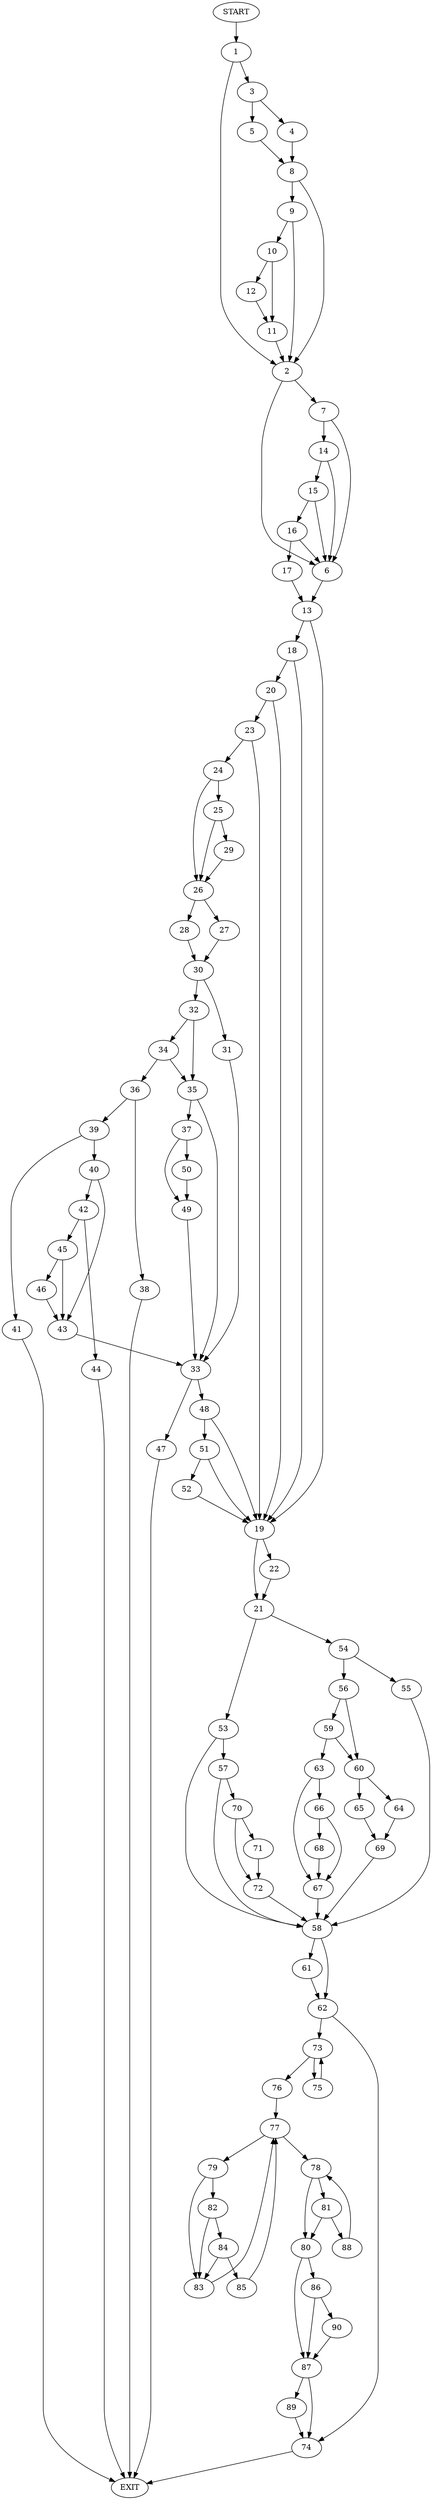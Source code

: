 digraph {
0 [label="START"]
91 [label="EXIT"]
0 -> 1
1 -> 2
1 -> 3
3 -> 4
3 -> 5
2 -> 6
2 -> 7
4 -> 8
5 -> 8
8 -> 2
8 -> 9
9 -> 2
9 -> 10
10 -> 11
10 -> 12
11 -> 2
12 -> 11
6 -> 13
7 -> 6
7 -> 14
14 -> 6
14 -> 15
15 -> 6
15 -> 16
16 -> 6
16 -> 17
17 -> 13
13 -> 18
13 -> 19
18 -> 19
18 -> 20
19 -> 21
19 -> 22
20 -> 23
20 -> 19
23 -> 19
23 -> 24
24 -> 25
24 -> 26
26 -> 27
26 -> 28
25 -> 29
25 -> 26
29 -> 26
27 -> 30
28 -> 30
30 -> 31
30 -> 32
31 -> 33
32 -> 34
32 -> 35
34 -> 36
34 -> 35
35 -> 33
35 -> 37
36 -> 38
36 -> 39
39 -> 40
39 -> 41
38 -> 91
41 -> 91
40 -> 42
40 -> 43
42 -> 44
42 -> 45
43 -> 33
44 -> 91
45 -> 43
45 -> 46
46 -> 43
33 -> 47
33 -> 48
37 -> 49
37 -> 50
49 -> 33
50 -> 49
48 -> 51
48 -> 19
47 -> 91
51 -> 52
51 -> 19
52 -> 19
21 -> 53
21 -> 54
22 -> 21
54 -> 55
54 -> 56
53 -> 57
53 -> 58
56 -> 59
56 -> 60
55 -> 58
58 -> 61
58 -> 62
59 -> 63
59 -> 60
60 -> 64
60 -> 65
63 -> 66
63 -> 67
67 -> 58
66 -> 68
66 -> 67
68 -> 67
64 -> 69
65 -> 69
69 -> 58
57 -> 58
57 -> 70
70 -> 71
70 -> 72
71 -> 72
72 -> 58
62 -> 73
62 -> 74
61 -> 62
73 -> 75
73 -> 76
74 -> 91
75 -> 73
76 -> 77
77 -> 78
77 -> 79
78 -> 80
78 -> 81
79 -> 82
79 -> 83
82 -> 83
82 -> 84
83 -> 77
84 -> 83
84 -> 85
85 -> 77
80 -> 86
80 -> 87
81 -> 88
81 -> 80
88 -> 78
87 -> 74
87 -> 89
86 -> 90
86 -> 87
90 -> 87
89 -> 74
}
